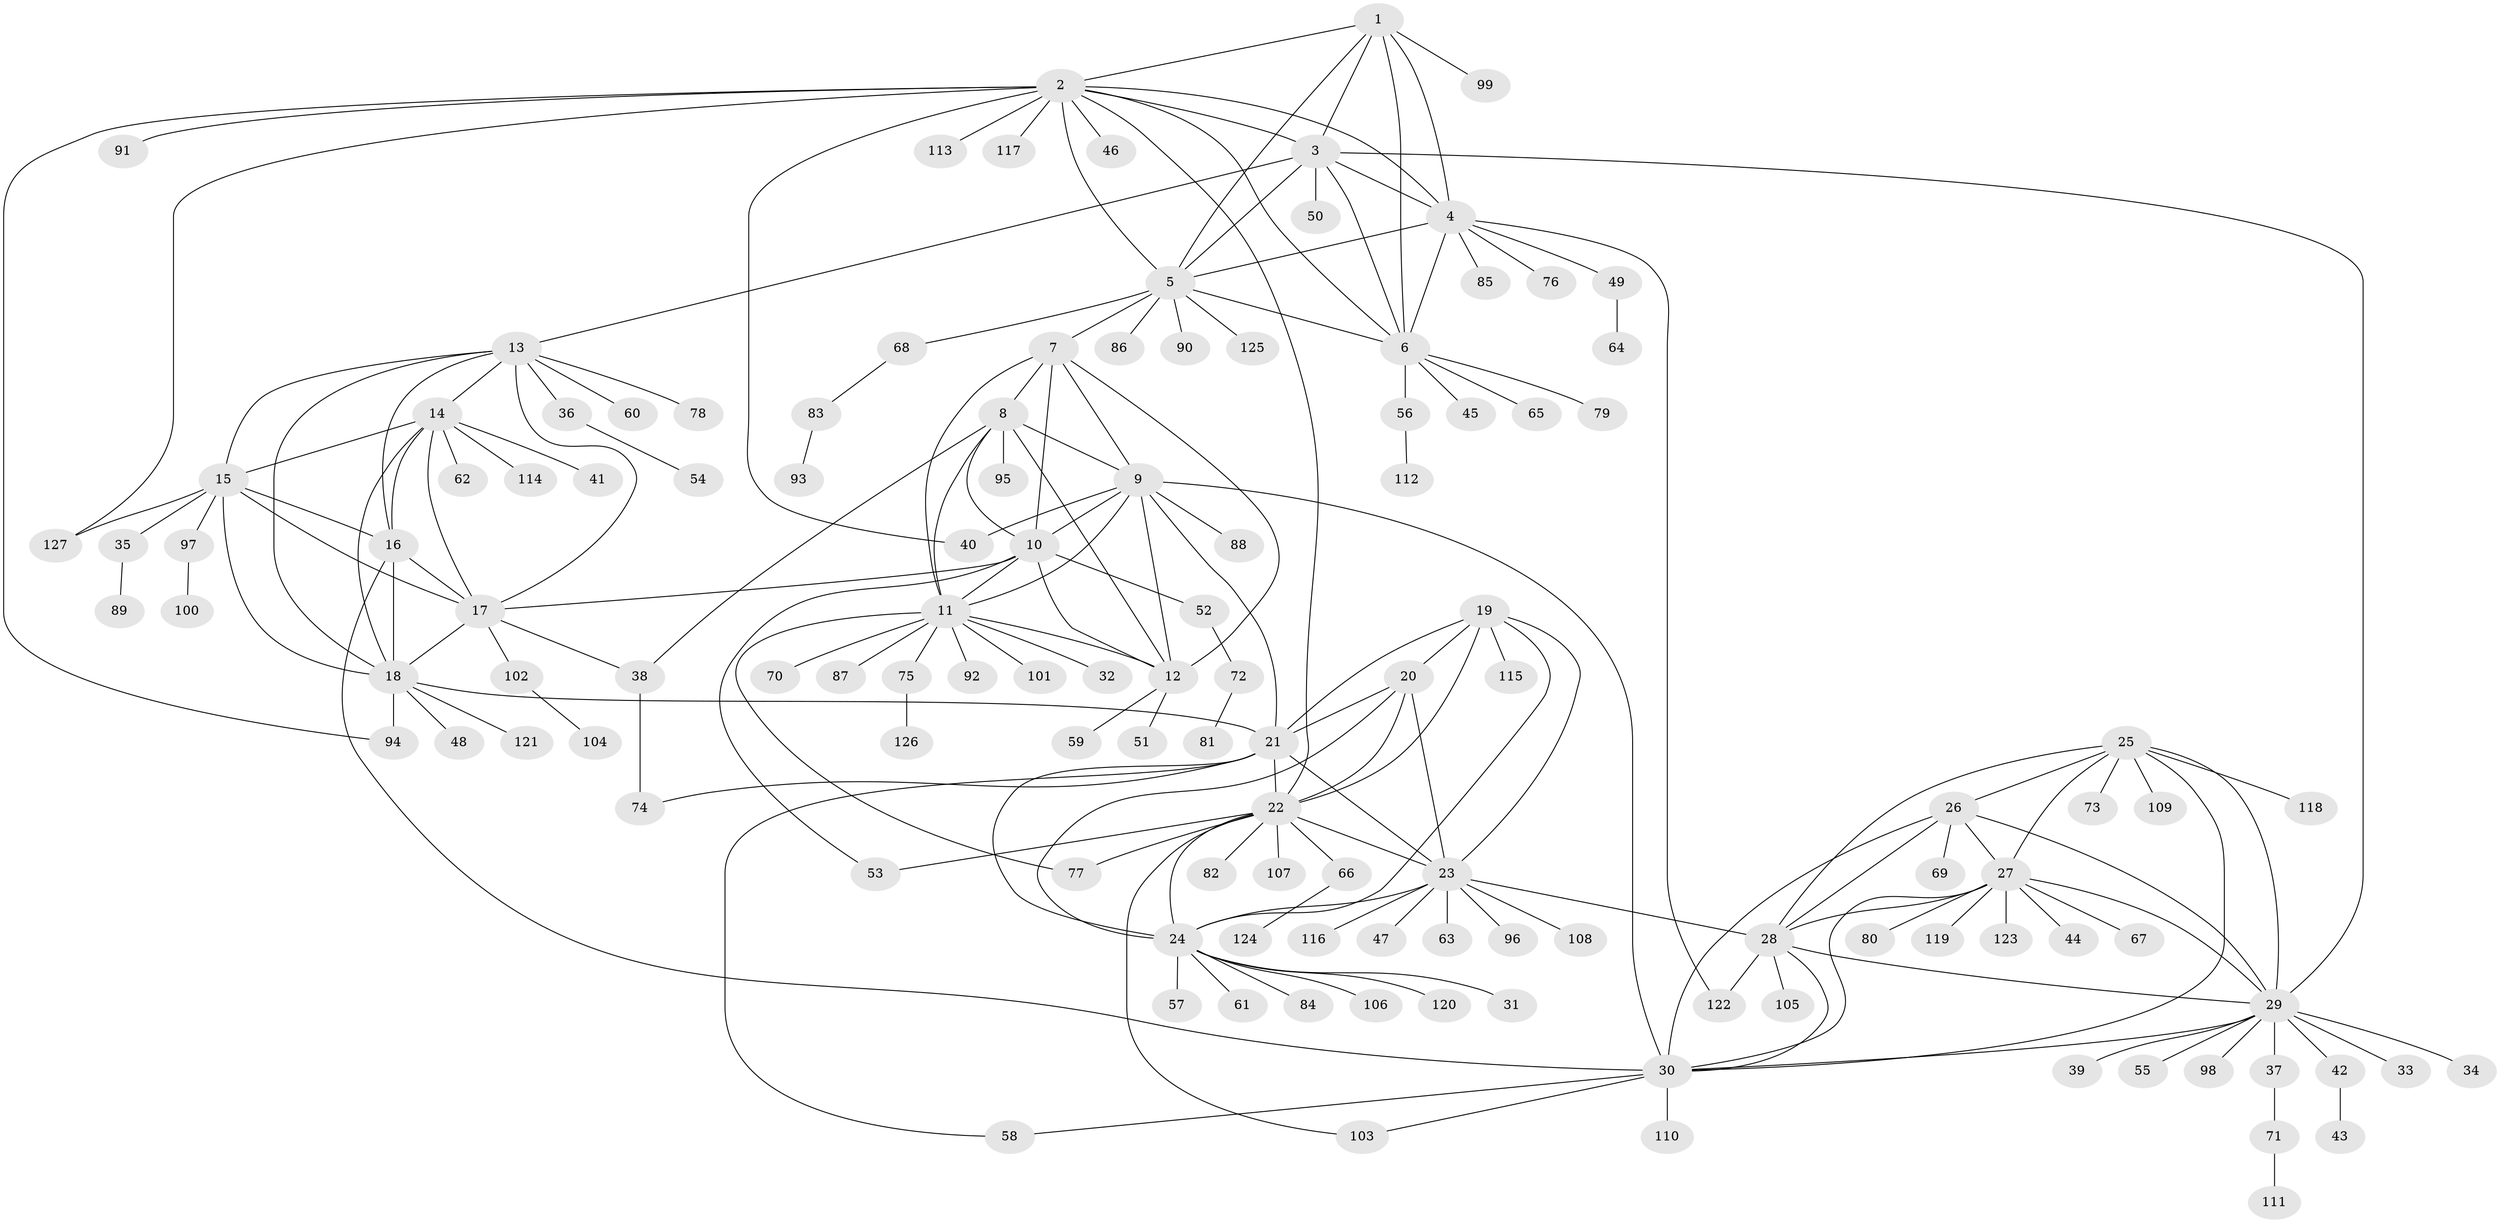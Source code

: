 // Generated by graph-tools (version 1.1) at 2025/02/03/09/25 03:02:42]
// undirected, 127 vertices, 192 edges
graph export_dot {
graph [start="1"]
  node [color=gray90,style=filled];
  1;
  2;
  3;
  4;
  5;
  6;
  7;
  8;
  9;
  10;
  11;
  12;
  13;
  14;
  15;
  16;
  17;
  18;
  19;
  20;
  21;
  22;
  23;
  24;
  25;
  26;
  27;
  28;
  29;
  30;
  31;
  32;
  33;
  34;
  35;
  36;
  37;
  38;
  39;
  40;
  41;
  42;
  43;
  44;
  45;
  46;
  47;
  48;
  49;
  50;
  51;
  52;
  53;
  54;
  55;
  56;
  57;
  58;
  59;
  60;
  61;
  62;
  63;
  64;
  65;
  66;
  67;
  68;
  69;
  70;
  71;
  72;
  73;
  74;
  75;
  76;
  77;
  78;
  79;
  80;
  81;
  82;
  83;
  84;
  85;
  86;
  87;
  88;
  89;
  90;
  91;
  92;
  93;
  94;
  95;
  96;
  97;
  98;
  99;
  100;
  101;
  102;
  103;
  104;
  105;
  106;
  107;
  108;
  109;
  110;
  111;
  112;
  113;
  114;
  115;
  116;
  117;
  118;
  119;
  120;
  121;
  122;
  123;
  124;
  125;
  126;
  127;
  1 -- 2;
  1 -- 3;
  1 -- 4;
  1 -- 5;
  1 -- 6;
  1 -- 99;
  2 -- 3;
  2 -- 4;
  2 -- 5;
  2 -- 6;
  2 -- 22;
  2 -- 40;
  2 -- 46;
  2 -- 91;
  2 -- 94;
  2 -- 113;
  2 -- 117;
  2 -- 127;
  3 -- 4;
  3 -- 5;
  3 -- 6;
  3 -- 13;
  3 -- 29;
  3 -- 50;
  4 -- 5;
  4 -- 6;
  4 -- 49;
  4 -- 76;
  4 -- 85;
  4 -- 122;
  5 -- 6;
  5 -- 7;
  5 -- 68;
  5 -- 86;
  5 -- 90;
  5 -- 125;
  6 -- 45;
  6 -- 56;
  6 -- 65;
  6 -- 79;
  7 -- 8;
  7 -- 9;
  7 -- 10;
  7 -- 11;
  7 -- 12;
  8 -- 9;
  8 -- 10;
  8 -- 11;
  8 -- 12;
  8 -- 38;
  8 -- 95;
  9 -- 10;
  9 -- 11;
  9 -- 12;
  9 -- 21;
  9 -- 30;
  9 -- 40;
  9 -- 88;
  10 -- 11;
  10 -- 12;
  10 -- 17;
  10 -- 52;
  10 -- 53;
  11 -- 12;
  11 -- 32;
  11 -- 70;
  11 -- 75;
  11 -- 77;
  11 -- 87;
  11 -- 92;
  11 -- 101;
  12 -- 51;
  12 -- 59;
  13 -- 14;
  13 -- 15;
  13 -- 16;
  13 -- 17;
  13 -- 18;
  13 -- 36;
  13 -- 60;
  13 -- 78;
  14 -- 15;
  14 -- 16;
  14 -- 17;
  14 -- 18;
  14 -- 41;
  14 -- 62;
  14 -- 114;
  15 -- 16;
  15 -- 17;
  15 -- 18;
  15 -- 35;
  15 -- 97;
  15 -- 127;
  16 -- 17;
  16 -- 18;
  16 -- 30;
  17 -- 18;
  17 -- 38;
  17 -- 102;
  18 -- 21;
  18 -- 48;
  18 -- 94;
  18 -- 121;
  19 -- 20;
  19 -- 21;
  19 -- 22;
  19 -- 23;
  19 -- 24;
  19 -- 115;
  20 -- 21;
  20 -- 22;
  20 -- 23;
  20 -- 24;
  21 -- 22;
  21 -- 23;
  21 -- 24;
  21 -- 58;
  21 -- 74;
  22 -- 23;
  22 -- 24;
  22 -- 53;
  22 -- 66;
  22 -- 77;
  22 -- 82;
  22 -- 103;
  22 -- 107;
  23 -- 24;
  23 -- 28;
  23 -- 47;
  23 -- 63;
  23 -- 96;
  23 -- 108;
  23 -- 116;
  24 -- 31;
  24 -- 57;
  24 -- 61;
  24 -- 84;
  24 -- 106;
  24 -- 120;
  25 -- 26;
  25 -- 27;
  25 -- 28;
  25 -- 29;
  25 -- 30;
  25 -- 73;
  25 -- 109;
  25 -- 118;
  26 -- 27;
  26 -- 28;
  26 -- 29;
  26 -- 30;
  26 -- 69;
  27 -- 28;
  27 -- 29;
  27 -- 30;
  27 -- 44;
  27 -- 67;
  27 -- 80;
  27 -- 119;
  27 -- 123;
  28 -- 29;
  28 -- 30;
  28 -- 105;
  28 -- 122;
  29 -- 30;
  29 -- 33;
  29 -- 34;
  29 -- 37;
  29 -- 39;
  29 -- 42;
  29 -- 55;
  29 -- 98;
  30 -- 58;
  30 -- 103;
  30 -- 110;
  35 -- 89;
  36 -- 54;
  37 -- 71;
  38 -- 74;
  42 -- 43;
  49 -- 64;
  52 -- 72;
  56 -- 112;
  66 -- 124;
  68 -- 83;
  71 -- 111;
  72 -- 81;
  75 -- 126;
  83 -- 93;
  97 -- 100;
  102 -- 104;
}
